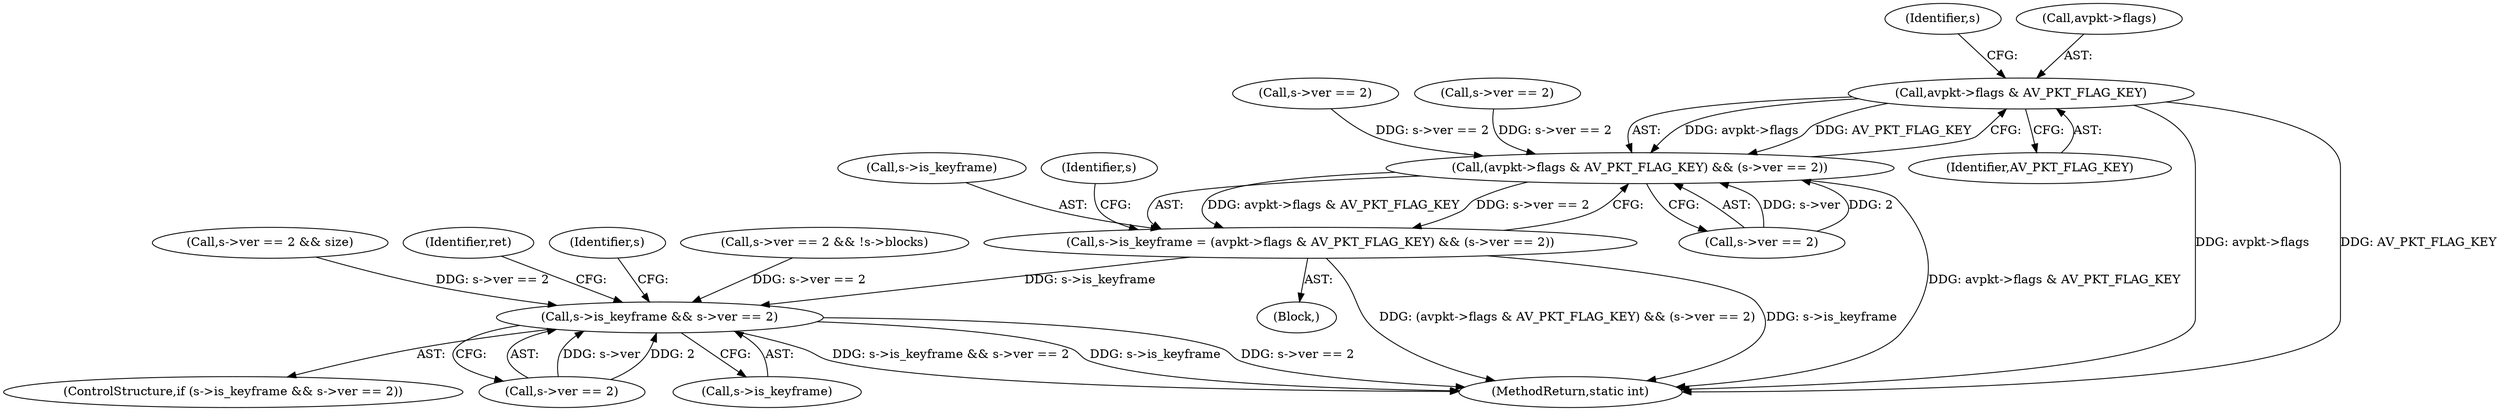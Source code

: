 digraph "0_FFmpeg_880c73cd76109697447fbfbaa8e5ee5683309446@pointer" {
"1000473" [label="(Call,avpkt->flags & AV_PKT_FLAG_KEY)"];
"1000472" [label="(Call,(avpkt->flags & AV_PKT_FLAG_KEY) && (s->ver == 2))"];
"1000468" [label="(Call,s->is_keyframe = (avpkt->flags & AV_PKT_FLAG_KEY) && (s->ver == 2))"];
"1000996" [label="(Call,s->is_keyframe && s->ver == 2)"];
"1000477" [label="(Identifier,AV_PKT_FLAG_KEY)"];
"1000469" [label="(Call,s->is_keyframe)"];
"1000347" [label="(Call,s->ver == 2)"];
"1000478" [label="(Call,s->ver == 2)"];
"1000120" [label="(Block,)"];
"1000995" [label="(ControlStructure,if (s->is_keyframe && s->ver == 2))"];
"1000696" [label="(Call,s->ver == 2 && size)"];
"1001066" [label="(Identifier,ret)"];
"1000996" [label="(Call,s->is_keyframe && s->ver == 2)"];
"1000480" [label="(Identifier,s)"];
"1001100" [label="(MethodReturn,static int)"];
"1001009" [label="(Identifier,s)"];
"1001000" [label="(Call,s->ver == 2)"];
"1000997" [label="(Call,s->is_keyframe)"];
"1000485" [label="(Identifier,s)"];
"1000510" [label="(Call,s->ver == 2 && !s->blocks)"];
"1000472" [label="(Call,(avpkt->flags & AV_PKT_FLAG_KEY) && (s->ver == 2))"];
"1000233" [label="(Call,s->ver == 2)"];
"1000473" [label="(Call,avpkt->flags & AV_PKT_FLAG_KEY)"];
"1000474" [label="(Call,avpkt->flags)"];
"1000468" [label="(Call,s->is_keyframe = (avpkt->flags & AV_PKT_FLAG_KEY) && (s->ver == 2))"];
"1000473" -> "1000472"  [label="AST: "];
"1000473" -> "1000477"  [label="CFG: "];
"1000474" -> "1000473"  [label="AST: "];
"1000477" -> "1000473"  [label="AST: "];
"1000480" -> "1000473"  [label="CFG: "];
"1000472" -> "1000473"  [label="CFG: "];
"1000473" -> "1001100"  [label="DDG: avpkt->flags"];
"1000473" -> "1001100"  [label="DDG: AV_PKT_FLAG_KEY"];
"1000473" -> "1000472"  [label="DDG: avpkt->flags"];
"1000473" -> "1000472"  [label="DDG: AV_PKT_FLAG_KEY"];
"1000472" -> "1000468"  [label="AST: "];
"1000472" -> "1000478"  [label="CFG: "];
"1000478" -> "1000472"  [label="AST: "];
"1000468" -> "1000472"  [label="CFG: "];
"1000472" -> "1001100"  [label="DDG: avpkt->flags & AV_PKT_FLAG_KEY"];
"1000472" -> "1000468"  [label="DDG: avpkt->flags & AV_PKT_FLAG_KEY"];
"1000472" -> "1000468"  [label="DDG: s->ver == 2"];
"1000478" -> "1000472"  [label="DDG: s->ver"];
"1000478" -> "1000472"  [label="DDG: 2"];
"1000233" -> "1000472"  [label="DDG: s->ver == 2"];
"1000347" -> "1000472"  [label="DDG: s->ver == 2"];
"1000468" -> "1000120"  [label="AST: "];
"1000469" -> "1000468"  [label="AST: "];
"1000485" -> "1000468"  [label="CFG: "];
"1000468" -> "1001100"  [label="DDG: (avpkt->flags & AV_PKT_FLAG_KEY) && (s->ver == 2)"];
"1000468" -> "1001100"  [label="DDG: s->is_keyframe"];
"1000468" -> "1000996"  [label="DDG: s->is_keyframe"];
"1000996" -> "1000995"  [label="AST: "];
"1000996" -> "1000997"  [label="CFG: "];
"1000996" -> "1001000"  [label="CFG: "];
"1000997" -> "1000996"  [label="AST: "];
"1001000" -> "1000996"  [label="AST: "];
"1001009" -> "1000996"  [label="CFG: "];
"1001066" -> "1000996"  [label="CFG: "];
"1000996" -> "1001100"  [label="DDG: s->is_keyframe && s->ver == 2"];
"1000996" -> "1001100"  [label="DDG: s->is_keyframe"];
"1000996" -> "1001100"  [label="DDG: s->ver == 2"];
"1001000" -> "1000996"  [label="DDG: s->ver"];
"1001000" -> "1000996"  [label="DDG: 2"];
"1000696" -> "1000996"  [label="DDG: s->ver == 2"];
"1000510" -> "1000996"  [label="DDG: s->ver == 2"];
}
